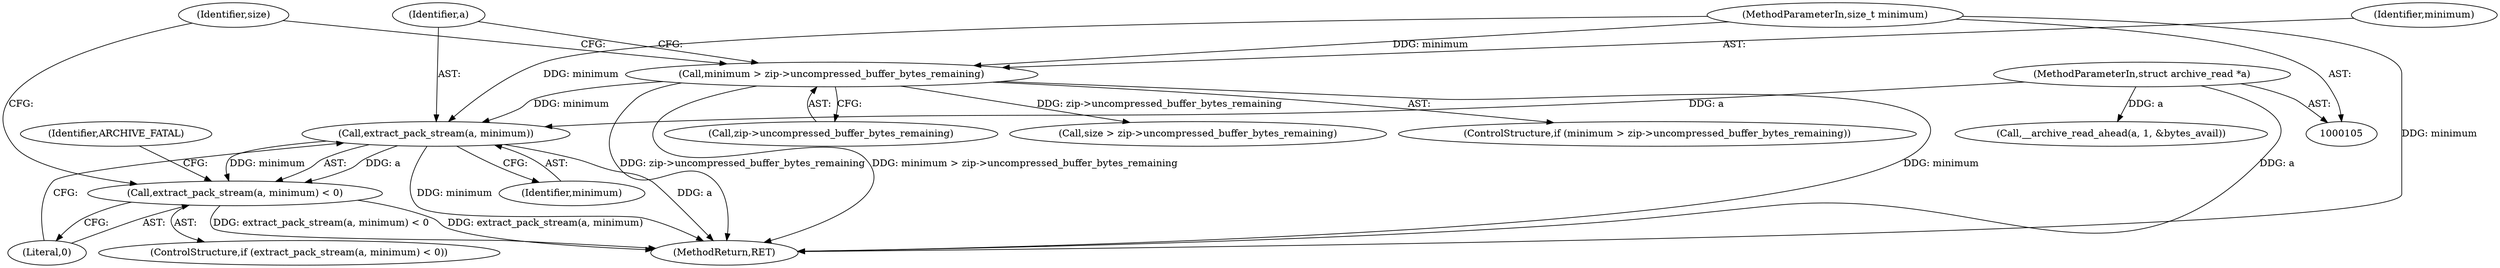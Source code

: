 digraph "0_libarchive_65a23f5dbee4497064e9bb467f81138a62b0dae1@pointer" {
"1000219" [label="(Call,extract_pack_stream(a, minimum))"];
"1000106" [label="(MethodParameterIn,struct archive_read *a)"];
"1000211" [label="(Call,minimum > zip->uncompressed_buffer_bytes_remaining)"];
"1000109" [label="(MethodParameterIn,size_t minimum)"];
"1000218" [label="(Call,extract_pack_stream(a, minimum) < 0)"];
"1000227" [label="(Identifier,size)"];
"1000224" [label="(Identifier,ARCHIVE_FATAL)"];
"1000109" [label="(MethodParameterIn,size_t minimum)"];
"1000213" [label="(Call,zip->uncompressed_buffer_bytes_remaining)"];
"1000212" [label="(Identifier,minimum)"];
"1000226" [label="(Call,size > zip->uncompressed_buffer_bytes_remaining)"];
"1000106" [label="(MethodParameterIn,struct archive_read *a)"];
"1000211" [label="(Call,minimum > zip->uncompressed_buffer_bytes_remaining)"];
"1000217" [label="(ControlStructure,if (extract_pack_stream(a, minimum) < 0))"];
"1000222" [label="(Literal,0)"];
"1000221" [label="(Identifier,minimum)"];
"1000219" [label="(Call,extract_pack_stream(a, minimum))"];
"1000220" [label="(Identifier,a)"];
"1000141" [label="(Call,__archive_read_ahead(a, 1, &bytes_avail))"];
"1000218" [label="(Call,extract_pack_stream(a, minimum) < 0)"];
"1000262" [label="(MethodReturn,RET)"];
"1000210" [label="(ControlStructure,if (minimum > zip->uncompressed_buffer_bytes_remaining))"];
"1000219" -> "1000218"  [label="AST: "];
"1000219" -> "1000221"  [label="CFG: "];
"1000220" -> "1000219"  [label="AST: "];
"1000221" -> "1000219"  [label="AST: "];
"1000222" -> "1000219"  [label="CFG: "];
"1000219" -> "1000262"  [label="DDG: a"];
"1000219" -> "1000262"  [label="DDG: minimum"];
"1000219" -> "1000218"  [label="DDG: a"];
"1000219" -> "1000218"  [label="DDG: minimum"];
"1000106" -> "1000219"  [label="DDG: a"];
"1000211" -> "1000219"  [label="DDG: minimum"];
"1000109" -> "1000219"  [label="DDG: minimum"];
"1000106" -> "1000105"  [label="AST: "];
"1000106" -> "1000262"  [label="DDG: a"];
"1000106" -> "1000141"  [label="DDG: a"];
"1000211" -> "1000210"  [label="AST: "];
"1000211" -> "1000213"  [label="CFG: "];
"1000212" -> "1000211"  [label="AST: "];
"1000213" -> "1000211"  [label="AST: "];
"1000220" -> "1000211"  [label="CFG: "];
"1000227" -> "1000211"  [label="CFG: "];
"1000211" -> "1000262"  [label="DDG: minimum"];
"1000211" -> "1000262"  [label="DDG: zip->uncompressed_buffer_bytes_remaining"];
"1000211" -> "1000262"  [label="DDG: minimum > zip->uncompressed_buffer_bytes_remaining"];
"1000109" -> "1000211"  [label="DDG: minimum"];
"1000211" -> "1000226"  [label="DDG: zip->uncompressed_buffer_bytes_remaining"];
"1000109" -> "1000105"  [label="AST: "];
"1000109" -> "1000262"  [label="DDG: minimum"];
"1000218" -> "1000217"  [label="AST: "];
"1000218" -> "1000222"  [label="CFG: "];
"1000222" -> "1000218"  [label="AST: "];
"1000224" -> "1000218"  [label="CFG: "];
"1000227" -> "1000218"  [label="CFG: "];
"1000218" -> "1000262"  [label="DDG: extract_pack_stream(a, minimum)"];
"1000218" -> "1000262"  [label="DDG: extract_pack_stream(a, minimum) < 0"];
}
